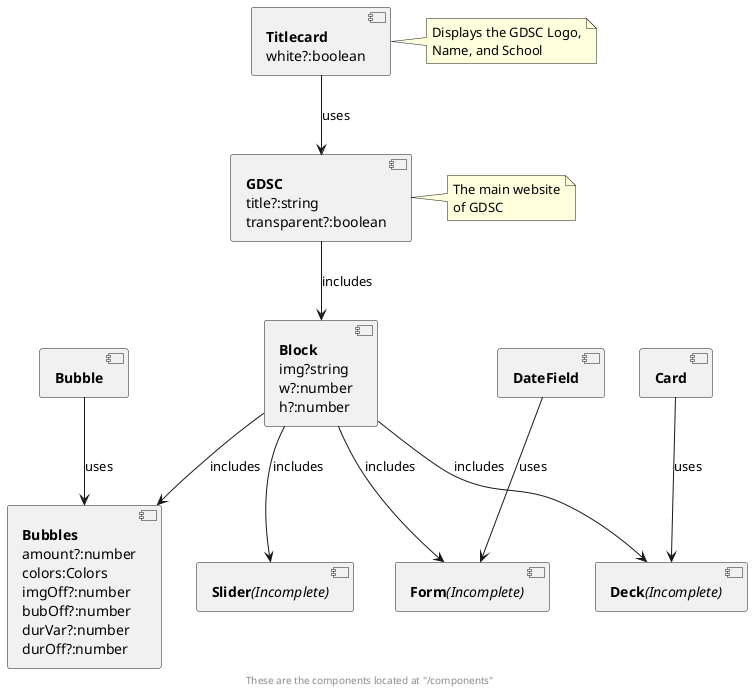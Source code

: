 @startuml
[<b>Titlecard</b>\nwhite?:boolean] as Titlecard
[<b>GDSC</b>\ntitle?:string\ntransparent?:boolean] as GDSC
[<b>Block</b>\nimg?string\nw?:number\nh?:number] as Block
[<b>Bubbles</b>\namount?:number\ncolors:Colors\nimgOff?:number\nbubOff?:number\ndurVar?:number\ndurOff?:number] as Bubbles
[<b>Deck</b><i>(Incomplete)</i>] as Deck
[<b>Form</b><i>(Incomplete)</i>] as Form
[<b>Slider</b><i>(Incomplete)</i>] as Slider
[<b>Bubble</b>] as Bubble
[<b>Card</b>] as Card
[<b>DateField</b>] as DateField

Titlecard --> GDSC : uses
GDSC --> Block : includes
Block --> Bubbles : includes
Block --> Deck : includes
Block --> Form : includes
Block --> Slider : includes
Bubble --> Bubbles : uses
DateField --> Form : uses
Card --> Deck : uses

note right of Titlecard
  Displays the GDSC Logo,
  Name, and School
end note

note right of GDSC
  The main website
  of GDSC
end note

footer These are the components located at "/components"
@enduml